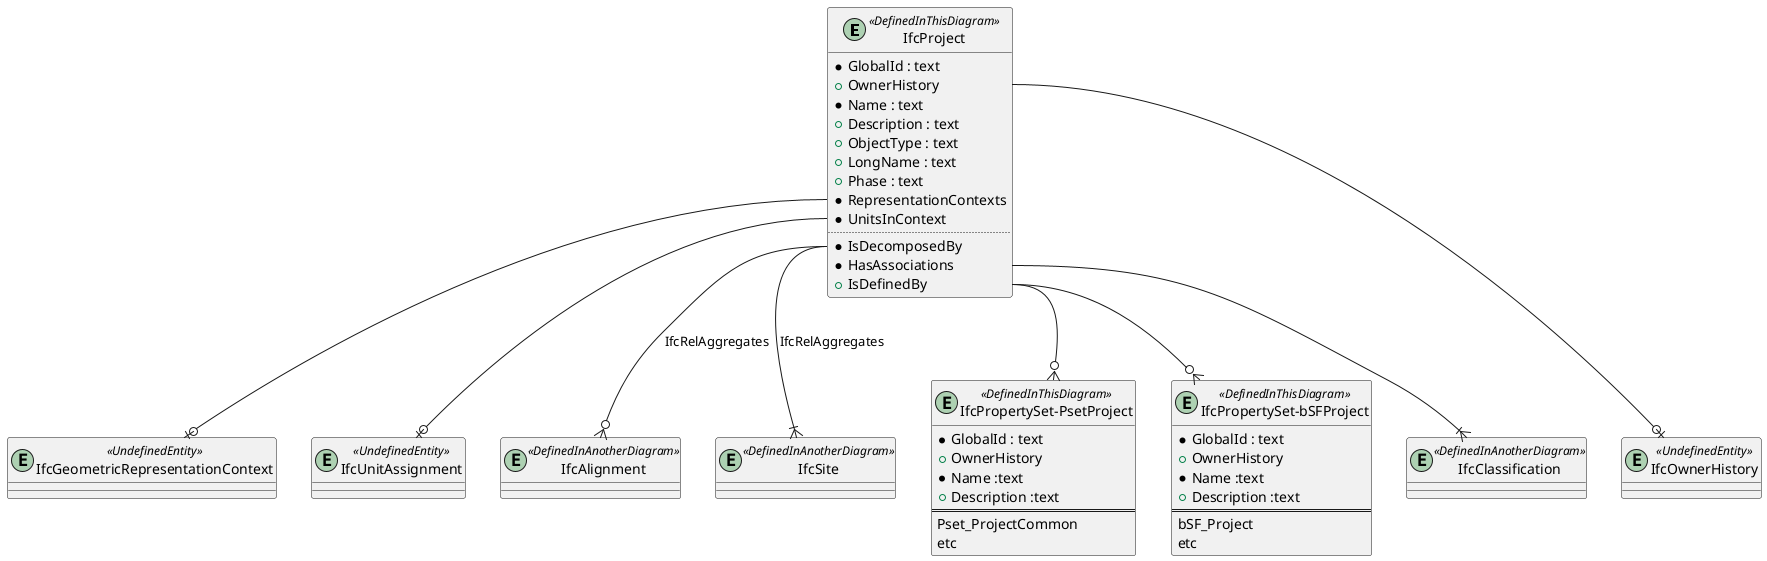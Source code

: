 @startuml 

entity IfcProject <<DefinedInThisDiagram>>
{
  *GlobalId : text
  +OwnerHistory
  *Name : text
  +Description : text
  +ObjectType : text
  +LongName : text
  +Phase : text
  *RepresentationContexts
  *UnitsInContext
  ..
  *IsDecomposedBy
  *HasAssociations
  +IsDefinedBy
}

entity IfcGeometricRepresentationContext <<UndefinedEntity>>

entity IfcUnitAssignment <<UndefinedEntity>>

entity IfcAlignment <<DefinedInAnotherDiagram>>
IfcProject::IsDecomposedBy--o{IfcAlignment : IfcRelAggregates

entity IfcSite <<DefinedInAnotherDiagram>>
IfcProject::IsDecomposedBy--|{IfcSite : IfcRelAggregates

entity "IfcPropertySet-PsetProject" <<DefinedInThisDiagram>>
{
  *GlobalId : text
  +OwnerHistory
  *Name :text
  +Description :text
  ==
  Pset_ProjectCommon
  etc
}

entity "IfcPropertySet-bSFProject" <<DefinedInThisDiagram>>
{
  *GlobalId : text
  +OwnerHistory
  *Name :text
  +Description :text
  ==
  bSF_Project
  etc
}

entity IfcClassification <<DefinedInAnotherDiagram>>

IfcProject::RepresentationContexts --o| IfcGeometricRepresentationContext
IfcProject::UnitsInContext --o| IfcUnitAssignment
IfcProject::HasAssociations --|{IfcClassification 
IfcProject::IsDefinedBy --o{ "IfcPropertySet-PsetProject"
IfcProject::IsDefinedBy --o{ "IfcPropertySet-bSFProject"
entity IfcOwnerHistory <<UndefinedEntity>>
IfcProject::OwnerHistory --o| IfcOwnerHistory

@enduml
